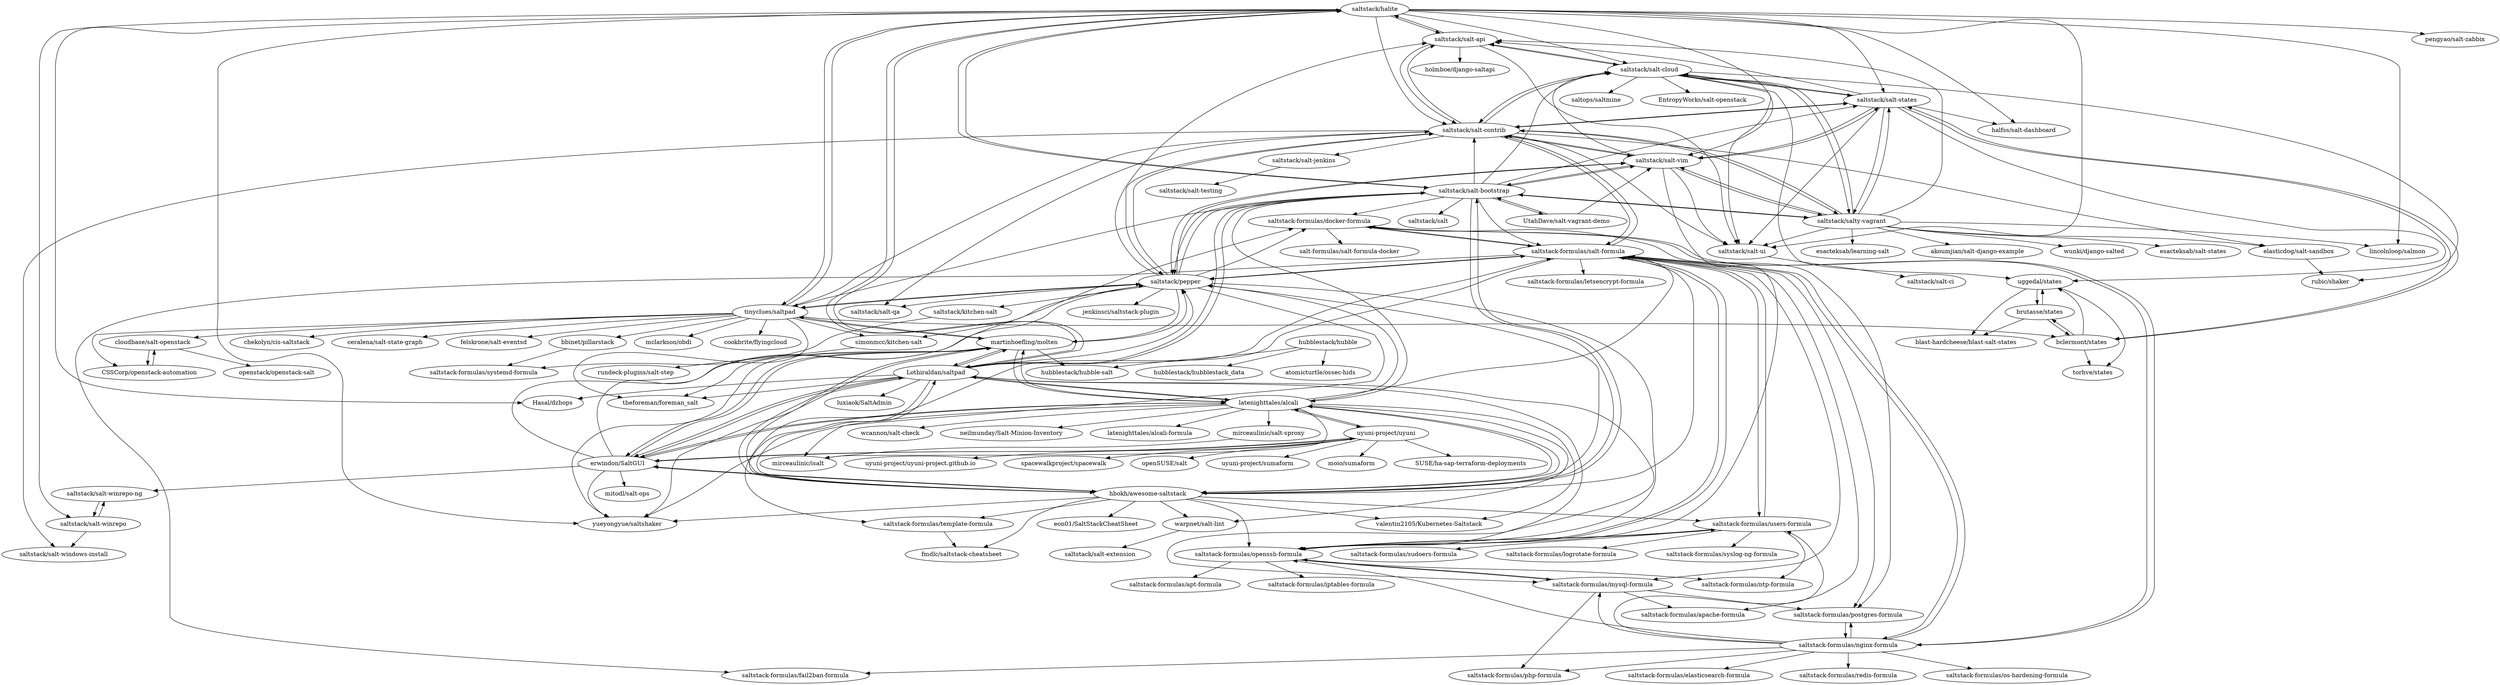 digraph G {
"saltstack/halite" -> "saltstack/salt-api"
"saltstack/halite" -> "Hasal/dzhops" ["e"=1]
"saltstack/halite" -> "saltstack/salt-bootstrap"
"saltstack/halite" -> "saltstack/salt-cloud"
"saltstack/halite" -> "saltstack/salt-winrepo"
"saltstack/halite" -> "saltstack/salt-states"
"saltstack/halite" -> "saltstack/salt-ui"
"saltstack/halite" -> "pengyao/salt-zabbix" ["e"=1]
"saltstack/halite" -> "Lothiraldan/saltpad"
"saltstack/halite" -> "halfss/salt-dashboard"
"saltstack/halite" -> "tinyclues/saltpad"
"saltstack/halite" -> "saltstack/salt-contrib"
"saltstack/halite" -> "yueyongyue/saltshaker" ["e"=1]
"saltstack/halite" -> "saltstack/salt-vim"
"saltstack/halite" -> "lincolnloop/salmon" ["e"=1]
"latenighttales/alcali" -> "erwindon/SaltGUI"
"latenighttales/alcali" -> "hbokh/awesome-saltstack"
"latenighttales/alcali" -> "warpnet/salt-lint"
"latenighttales/alcali" -> "martinhoefling/molten"
"latenighttales/alcali" -> "mirceaulinic/salt-sproxy"
"latenighttales/alcali" -> "saltstack-formulas/salt-formula"
"latenighttales/alcali" -> "valentin2105/Kubernetes-Saltstack"
"latenighttales/alcali" -> "wcannon/salt-check"
"latenighttales/alcali" -> "saltstack/pepper"
"latenighttales/alcali" -> "yueyongyue/saltshaker" ["e"=1]
"latenighttales/alcali" -> "mirceaulinic/isalt"
"latenighttales/alcali" -> "neilmunday/Salt-Minion-Inventory"
"latenighttales/alcali" -> "Lothiraldan/saltpad"
"latenighttales/alcali" -> "latenighttales/alcali-formula"
"latenighttales/alcali" -> "uyuni-project/uyuni"
"saltstack/salt-bootstrap" -> "saltstack/salt-vim"
"saltstack/salt-bootstrap" -> "saltstack/salt-contrib"
"saltstack/salt-bootstrap" -> "saltstack/halite"
"saltstack/salt-bootstrap" -> "saltstack/pepper"
"saltstack/salt-bootstrap" -> "saltstack/salt-states"
"saltstack/salt-bootstrap" -> "saltstack/salty-vagrant"
"saltstack/salt-bootstrap" -> "saltstack-formulas/salt-formula"
"saltstack/salt-bootstrap" -> "UtahDave/salt-vagrant-demo"
"saltstack/salt-bootstrap" -> "hbokh/awesome-saltstack"
"saltstack/salt-bootstrap" -> "latenighttales/alcali"
"saltstack/salt-bootstrap" -> "saltstack-formulas/docker-formula"
"saltstack/salt-bootstrap" -> "saltstack/salt" ["e"=1]
"saltstack/salt-bootstrap" -> "saltstack/salt-cloud"
"saltstack/salt-bootstrap" -> "tinyclues/saltpad"
"saltstack/salt-bootstrap" -> "Lothiraldan/saltpad"
"saltstack/salt-vim" -> "saltstack/pepper"
"saltstack/salt-vim" -> "saltstack/salt-states"
"saltstack/salt-vim" -> "saltstack/salt-contrib"
"saltstack/salt-vim" -> "saltstack/salt-bootstrap"
"saltstack/salt-vim" -> "saltstack/salt-ui"
"saltstack/salt-vim" -> "saltstack/salty-vagrant"
"saltstack/salt-vim" -> "saltstack/salt-cloud"
"saltstack/salt-vim" -> "saltstack-formulas/openssh-formula"
"hubblestack/hubble" -> "hubblestack/hubblestack_data"
"hubblestack/hubble" -> "hubblestack/hubble-salt"
"hubblestack/hubble" -> "atomicturtle/ossec-hids"
"saltstack-formulas/users-formula" -> "saltstack-formulas/openssh-formula"
"saltstack-formulas/users-formula" -> "saltstack-formulas/sudoers-formula"
"saltstack-formulas/users-formula" -> "saltstack-formulas/logrotate-formula"
"saltstack-formulas/users-formula" -> "saltstack-formulas/ntp-formula"
"saltstack-formulas/users-formula" -> "saltstack-formulas/salt-formula"
"saltstack-formulas/users-formula" -> "saltstack-formulas/syslog-ng-formula"
"uyuni-project/uyuni" -> "uyuni-project/sumaform"
"uyuni-project/uyuni" -> "moio/sumaform"
"uyuni-project/uyuni" -> "SUSE/ha-sap-terraform-deployments" ["e"=1]
"uyuni-project/uyuni" -> "uyuni-project/uyuni-project.github.io"
"uyuni-project/uyuni" -> "erwindon/SaltGUI"
"uyuni-project/uyuni" -> "latenighttales/alcali"
"uyuni-project/uyuni" -> "spacewalkproject/spacewalk" ["e"=1]
"uyuni-project/uyuni" -> "openSUSE/salt"
"cloudbase/salt-openstack" -> "CSSCorp/openstack-automation"
"cloudbase/salt-openstack" -> "openstack/openstack-salt"
"saltstack-formulas/nginx-formula" -> "saltstack-formulas/postgres-formula"
"saltstack-formulas/nginx-formula" -> "saltstack-formulas/php-formula"
"saltstack-formulas/nginx-formula" -> "saltstack-formulas/openssh-formula"
"saltstack-formulas/nginx-formula" -> "saltstack-formulas/salt-formula"
"saltstack-formulas/nginx-formula" -> "saltstack-formulas/fail2ban-formula"
"saltstack-formulas/nginx-formula" -> "saltstack-formulas/mysql-formula"
"saltstack-formulas/nginx-formula" -> "saltstack-formulas/redis-formula"
"saltstack-formulas/nginx-formula" -> "saltstack-formulas/os-hardening-formula"
"saltstack-formulas/nginx-formula" -> "saltstack-formulas/users-formula"
"saltstack-formulas/nginx-formula" -> "saltstack-formulas/elasticsearch-formula"
"saltstack-formulas/nginx-formula" -> "saltstack-formulas/docker-formula"
"saltstack-formulas/openssh-formula" -> "saltstack-formulas/users-formula"
"saltstack-formulas/openssh-formula" -> "saltstack-formulas/salt-formula"
"saltstack-formulas/openssh-formula" -> "saltstack-formulas/mysql-formula"
"saltstack-formulas/openssh-formula" -> "saltstack-formulas/ntp-formula"
"saltstack-formulas/openssh-formula" -> "saltstack-formulas/apt-formula"
"saltstack-formulas/openssh-formula" -> "saltstack-formulas/iptables-formula"
"saltstack/pepper" -> "martinhoefling/molten"
"saltstack/pepper" -> "saltstack/salt-contrib"
"saltstack/pepper" -> "saltstack/salt-vim"
"saltstack/pepper" -> "saltstack/salt-api"
"saltstack/pepper" -> "saltstack-formulas/salt-formula"
"saltstack/pepper" -> "saltstack-formulas/docker-formula"
"saltstack/pepper" -> "saltstack/kitchen-salt"
"saltstack/pepper" -> "saltstack-formulas/openssh-formula"
"saltstack/pepper" -> "jenkinsci/saltstack-plugin"
"saltstack/pepper" -> "mirceaulinic/isalt"
"saltstack/pepper" -> "tinyclues/saltpad"
"saltstack/pepper" -> "saltstack/salt-bootstrap"
"saltstack/pepper" -> "simonmcc/kitchen-salt"
"saltstack/pepper" -> "saltstack/salt-qa"
"saltstack/salt-api" -> "saltstack/salt-ui"
"saltstack/salt-api" -> "saltstack/salt-contrib"
"saltstack/salt-api" -> "saltstack/salt-cloud"
"saltstack/salt-api" -> "holmboe/django-saltapi"
"saltstack/salt-api" -> "saltstack/halite"
"hbokh/awesome-saltstack" -> "latenighttales/alcali"
"hbokh/awesome-saltstack" -> "erwindon/SaltGUI"
"hbokh/awesome-saltstack" -> "martinhoefling/molten"
"hbokh/awesome-saltstack" -> "fmdlc/saltstack-cheatsheet"
"hbokh/awesome-saltstack" -> "yueyongyue/saltshaker" ["e"=1]
"hbokh/awesome-saltstack" -> "Lothiraldan/saltpad"
"hbokh/awesome-saltstack" -> "saltstack-formulas/salt-formula"
"hbokh/awesome-saltstack" -> "saltstack-formulas/template-formula"
"hbokh/awesome-saltstack" -> "warpnet/salt-lint"
"hbokh/awesome-saltstack" -> "valentin2105/Kubernetes-Saltstack"
"hbokh/awesome-saltstack" -> "saltstack-formulas/openssh-formula"
"hbokh/awesome-saltstack" -> "saltstack-formulas/users-formula"
"hbokh/awesome-saltstack" -> "saltstack/salt-bootstrap"
"hbokh/awesome-saltstack" -> "eon01/SaltStackCheatSheet"
"hbokh/awesome-saltstack" -> "saltstack/pepper"
"Lothiraldan/saltpad" -> "martinhoefling/molten"
"Lothiraldan/saltpad" -> "yueyongyue/saltshaker" ["e"=1]
"Lothiraldan/saltpad" -> "Hasal/dzhops" ["e"=1]
"Lothiraldan/saltpad" -> "hbokh/awesome-saltstack"
"Lothiraldan/saltpad" -> "saltstack/pepper"
"Lothiraldan/saltpad" -> "erwindon/SaltGUI"
"Lothiraldan/saltpad" -> "saltstack/halite"
"Lothiraldan/saltpad" -> "latenighttales/alcali"
"Lothiraldan/saltpad" -> "saltstack/salt-bootstrap"
"Lothiraldan/saltpad" -> "saltstack-formulas/openssh-formula"
"Lothiraldan/saltpad" -> "theforeman/foreman_salt"
"Lothiraldan/saltpad" -> "luxiaok/SaltAdmin" ["e"=1]
"Lothiraldan/saltpad" -> "saltstack-formulas/mysql-formula"
"Lothiraldan/saltpad" -> "saltstack-formulas/salt-formula"
"tinyclues/saltpad" -> "martinhoefling/molten"
"tinyclues/saltpad" -> "simonmcc/kitchen-salt"
"tinyclues/saltpad" -> "felskrone/salt-eventsd"
"tinyclues/saltpad" -> "bbinet/pillarstack"
"tinyclues/saltpad" -> "theforeman/foreman_salt"
"tinyclues/saltpad" -> "saltstack/pepper"
"tinyclues/saltpad" -> "mclarkson/obdi"
"tinyclues/saltpad" -> "bclermont/states"
"tinyclues/saltpad" -> "saltstack/salt-contrib"
"tinyclues/saltpad" -> "CSSCorp/openstack-automation"
"tinyclues/saltpad" -> "cookbrite/flyingcloud"
"tinyclues/saltpad" -> "saltstack/halite"
"tinyclues/saltpad" -> "cloudbase/salt-openstack"
"tinyclues/saltpad" -> "chekolyn/cis-saltstack"
"tinyclues/saltpad" -> "ceralena/salt-state-graph"
"martinhoefling/molten" -> "Lothiraldan/saltpad"
"martinhoefling/molten" -> "tinyclues/saltpad"
"martinhoefling/molten" -> "saltstack/pepper"
"martinhoefling/molten" -> "erwindon/SaltGUI"
"martinhoefling/molten" -> "latenighttales/alcali"
"martinhoefling/molten" -> "hbokh/awesome-saltstack"
"martinhoefling/molten" -> "yueyongyue/saltshaker" ["e"=1]
"martinhoefling/molten" -> "hubblestack/hubble-salt"
"martinhoefling/molten" -> "theforeman/foreman_salt"
"erwindon/SaltGUI" -> "latenighttales/alcali"
"erwindon/SaltGUI" -> "hbokh/awesome-saltstack"
"erwindon/SaltGUI" -> "martinhoefling/molten"
"erwindon/SaltGUI" -> "yueyongyue/saltshaker" ["e"=1]
"erwindon/SaltGUI" -> "Lothiraldan/saltpad"
"erwindon/SaltGUI" -> "saltstack/pepper"
"erwindon/SaltGUI" -> "uyuni-project/uyuni"
"erwindon/SaltGUI" -> "saltstack/salt-winrepo-ng"
"erwindon/SaltGUI" -> "mitodl/salt-ops"
"erwindon/SaltGUI" -> "saltstack-formulas/docker-formula"
"saltstack/salt-winrepo-ng" -> "saltstack/salt-winrepo"
"saltstack/salt-contrib" -> "saltstack/salt-api"
"saltstack/salt-contrib" -> "saltstack/salt-jenkins"
"saltstack/salt-contrib" -> "saltstack-formulas/salt-formula"
"saltstack/salt-contrib" -> "saltstack/salt-windows-install"
"saltstack/salt-contrib" -> "saltstack/salt-ui"
"saltstack/salt-contrib" -> "saltstack/salt-states"
"saltstack/salt-contrib" -> "saltstack/pepper"
"saltstack/salt-contrib" -> "saltstack/salty-vagrant"
"saltstack/salt-contrib" -> "elasticdog/salt-sandbox"
"saltstack/salt-contrib" -> "saltstack/salt-vim"
"saltstack/salt-contrib" -> "saltstack/salt-qa"
"saltstack/salt-contrib" -> "saltstack/salt-cloud"
"saltstack/salty-vagrant" -> "saltstack/salt-cloud"
"saltstack/salty-vagrant" -> "saltstack/salt-states"
"saltstack/salty-vagrant" -> "saltstack/salt-contrib"
"saltstack/salty-vagrant" -> "wunki/django-salted" ["e"=1]
"saltstack/salty-vagrant" -> "esacteksab/salt-states"
"saltstack/salty-vagrant" -> "saltstack/salt-vim"
"saltstack/salty-vagrant" -> "saltstack/salt-api"
"saltstack/salty-vagrant" -> "saltstack/salt-ui"
"saltstack/salty-vagrant" -> "elasticdog/salt-sandbox"
"saltstack/salty-vagrant" -> "esacteksab/learning-salt"
"saltstack/salty-vagrant" -> "lincolnloop/salmon" ["e"=1]
"saltstack/salty-vagrant" -> "akoumjian/salt-django-example"
"saltstack/salty-vagrant" -> "saltstack/salt-bootstrap"
"simonmcc/kitchen-salt" -> "rundeck-plugins/salt-step"
"CSSCorp/openstack-automation" -> "cloudbase/salt-openstack"
"saltstack-formulas/template-formula" -> "fmdlc/saltstack-cheatsheet"
"saltstack-formulas/salt-formula" -> "saltstack-formulas/openssh-formula"
"saltstack-formulas/salt-formula" -> "saltstack-formulas/users-formula"
"saltstack-formulas/salt-formula" -> "saltstack-formulas/letsencrypt-formula"
"saltstack-formulas/salt-formula" -> "saltstack-formulas/nginx-formula"
"saltstack-formulas/salt-formula" -> "saltstack-formulas/apache-formula"
"saltstack-formulas/salt-formula" -> "saltstack/salt-contrib"
"saltstack-formulas/salt-formula" -> "saltstack-formulas/docker-formula"
"saltstack-formulas/salt-formula" -> "saltstack-formulas/mysql-formula"
"saltstack-formulas/salt-formula" -> "saltstack-formulas/template-formula"
"saltstack-formulas/salt-formula" -> "saltstack-formulas/postgres-formula"
"saltstack-formulas/salt-formula" -> "saltstack/pepper"
"saltstack-formulas/salt-formula" -> "saltstack-formulas/fail2ban-formula"
"saltstack-formulas/docker-formula" -> "salt-formulas/salt-formula-docker"
"saltstack-formulas/docker-formula" -> "saltstack-formulas/postgres-formula"
"saltstack-formulas/docker-formula" -> "saltstack-formulas/salt-formula"
"saltstack-formulas/docker-formula" -> "saltstack-formulas/nginx-formula"
"bbinet/pillarstack" -> "saltstack-formulas/systemd-formula"
"elasticdog/salt-sandbox" -> "rubic/shaker"
"mirceaulinic/salt-sproxy" -> "mirceaulinic/isalt"
"saltstack/salt-states" -> "saltstack/salty-vagrant"
"saltstack/salt-states" -> "saltstack/salt-cloud"
"saltstack/salt-states" -> "bclermont/states"
"saltstack/salt-states" -> "uggedal/states"
"saltstack/salt-states" -> "saltstack/salt-api"
"saltstack/salt-states" -> "saltstack/salt-ui"
"saltstack/salt-states" -> "saltstack/salt-contrib"
"saltstack/salt-states" -> "saltstack/salt-vim"
"saltstack/salt-states" -> "halfss/salt-dashboard"
"uggedal/states" -> "brutasse/states"
"uggedal/states" -> "torhve/states"
"uggedal/states" -> "blast-hardcheese/blast-salt-states"
"warpnet/salt-lint" -> "saltstack/salt-extension"
"saltstack/salt-cloud" -> "saltstack/salt-ui"
"saltstack/salt-cloud" -> "saltstack/salt-api"
"saltstack/salt-cloud" -> "saltstack/salty-vagrant"
"saltstack/salt-cloud" -> "saltstack/salt-states"
"saltstack/salt-cloud" -> "rubic/shaker"
"saltstack/salt-cloud" -> "saltops/saltmine"
"saltstack/salt-cloud" -> "saltstack/salt-contrib"
"saltstack/salt-cloud" -> "uggedal/states"
"saltstack/salt-cloud" -> "EntropyWorks/salt-openstack"
"UtahDave/salt-vagrant-demo" -> "saltstack/salt-vim"
"UtahDave/salt-vagrant-demo" -> "saltstack/salt-bootstrap"
"bclermont/states" -> "brutasse/states"
"bclermont/states" -> "uggedal/states"
"bclermont/states" -> "torhve/states"
"bclermont/states" -> "saltstack/salt-states"
"saltstack/salt-winrepo" -> "saltstack/salt-windows-install"
"saltstack/salt-winrepo" -> "saltstack/salt-winrepo-ng"
"saltstack-formulas/mysql-formula" -> "saltstack-formulas/php-formula"
"saltstack-formulas/mysql-formula" -> "saltstack-formulas/openssh-formula"
"saltstack-formulas/mysql-formula" -> "saltstack-formulas/apache-formula"
"saltstack-formulas/mysql-formula" -> "saltstack-formulas/postgres-formula"
"saltstack/kitchen-salt" -> "saltstack-formulas/systemd-formula"
"saltstack/salt-ui" -> "saltstack/salt-ci"
"saltstack/salt-jenkins" -> "saltstack/salt-testing"
"saltstack-formulas/postgres-formula" -> "saltstack-formulas/nginx-formula"
"brutasse/states" -> "uggedal/states"
"brutasse/states" -> "bclermont/states"
"brutasse/states" -> "blast-hardcheese/blast-salt-states"
"saltstack/halite" ["l"="-8.518,3.654"]
"saltstack/salt-api" ["l"="-8.482,3.669"]
"Hasal/dzhops" ["l"="-9.154,1.97"]
"saltstack/salt-bootstrap" ["l"="-8.497,3.636"]
"saltstack/salt-cloud" ["l"="-8.483,3.697"]
"saltstack/salt-winrepo" ["l"="-8.577,3.682"]
"saltstack/salt-states" ["l"="-8.499,3.682"]
"saltstack/salt-ui" ["l"="-8.48,3.682"]
"pengyao/salt-zabbix" ["l"="-8.999,2.005"]
"Lothiraldan/saltpad" ["l"="-8.519,3.617"]
"halfss/salt-dashboard" ["l"="-8.517,3.702"]
"tinyclues/saltpad" ["l"="-8.538,3.584"]
"saltstack/salt-contrib" ["l"="-8.495,3.66"]
"yueyongyue/saltshaker" ["l"="-9.169,1.975"]
"saltstack/salt-vim" ["l"="-8.478,3.652"]
"lincolnloop/salmon" ["l"="25.771,0.795"]
"latenighttales/alcali" ["l"="-8.547,3.621"]
"erwindon/SaltGUI" ["l"="-8.553,3.606"]
"hbokh/awesome-saltstack" ["l"="-8.514,3.585"]
"warpnet/salt-lint" ["l"="-8.565,3.576"]
"martinhoefling/molten" ["l"="-8.525,3.601"]
"mirceaulinic/salt-sproxy" ["l"="-8.57,3.654"]
"saltstack-formulas/salt-formula" ["l"="-8.48,3.594"]
"valentin2105/Kubernetes-Saltstack" ["l"="-8.578,3.597"]
"wcannon/salt-check" ["l"="-8.582,3.625"]
"saltstack/pepper" ["l"="-8.503,3.613"]
"mirceaulinic/isalt" ["l"="-8.547,3.642"]
"neilmunday/Salt-Minion-Inventory" ["l"="-8.589,3.641"]
"latenighttales/alcali-formula" ["l"="-8.57,3.636"]
"uyuni-project/uyuni" ["l"="-8.604,3.62"]
"saltstack/salty-vagrant" ["l"="-8.46,3.678"]
"UtahDave/salt-vagrant-demo" ["l"="-8.518,3.676"]
"saltstack-formulas/docker-formula" ["l"="-8.468,3.608"]
"saltstack/salt" ["l"="-10.647,-0.801"]
"saltstack-formulas/openssh-formula" ["l"="-8.471,3.58"]
"hubblestack/hubble" ["l"="-8.351,3.622"]
"hubblestack/hubblestack_data" ["l"="-8.325,3.63"]
"hubblestack/hubble-salt" ["l"="-8.418,3.618"]
"atomicturtle/ossec-hids" ["l"="-8.329,3.612"]
"saltstack-formulas/users-formula" ["l"="-8.466,3.556"]
"saltstack-formulas/sudoers-formula" ["l"="-8.438,3.515"]
"saltstack-formulas/logrotate-formula" ["l"="-8.464,3.514"]
"saltstack-formulas/ntp-formula" ["l"="-8.458,3.541"]
"saltstack-formulas/syslog-ng-formula" ["l"="-8.454,3.525"]
"uyuni-project/sumaform" ["l"="-8.644,3.61"]
"moio/sumaform" ["l"="-8.638,3.628"]
"SUSE/ha-sap-terraform-deployments" ["l"="-11.975,4.007"]
"uyuni-project/uyuni-project.github.io" ["l"="-8.628,3.612"]
"spacewalkproject/spacewalk" ["l"="-16.03,-4.946"]
"openSUSE/salt" ["l"="-8.628,3.638"]
"cloudbase/salt-openstack" ["l"="-8.571,3.515"]
"CSSCorp/openstack-automation" ["l"="-8.578,3.532"]
"openstack/openstack-salt" ["l"="-8.586,3.486"]
"saltstack-formulas/nginx-formula" ["l"="-8.436,3.581"]
"saltstack-formulas/postgres-formula" ["l"="-8.452,3.578"]
"saltstack-formulas/php-formula" ["l"="-8.412,3.589"]
"saltstack-formulas/fail2ban-formula" ["l"="-8.435,3.601"]
"saltstack-formulas/mysql-formula" ["l"="-8.454,3.593"]
"saltstack-formulas/redis-formula" ["l"="-8.391,3.573"]
"saltstack-formulas/os-hardening-formula" ["l"="-8.402,3.549"]
"saltstack-formulas/elasticsearch-formula" ["l"="-8.41,3.566"]
"saltstack-formulas/apt-formula" ["l"="-8.443,3.544"]
"saltstack-formulas/iptables-formula" ["l"="-8.431,3.552"]
"saltstack/kitchen-salt" ["l"="-8.582,3.572"]
"jenkinsci/saltstack-plugin" ["l"="-8.46,3.626"]
"simonmcc/kitchen-salt" ["l"="-8.521,3.549"]
"saltstack/salt-qa" ["l"="-8.515,3.637"]
"holmboe/django-saltapi" ["l"="-8.442,3.664"]
"fmdlc/saltstack-cheatsheet" ["l"="-8.503,3.549"]
"saltstack-formulas/template-formula" ["l"="-8.493,3.561"]
"eon01/SaltStackCheatSheet" ["l"="-8.506,3.526"]
"theforeman/foreman_salt" ["l"="-8.554,3.59"]
"luxiaok/SaltAdmin" ["l"="-9.169,1.995"]
"felskrone/salt-eventsd" ["l"="-8.541,3.523"]
"bbinet/pillarstack" ["l"="-8.593,3.552"]
"mclarkson/obdi" ["l"="-8.538,3.541"]
"bclermont/states" ["l"="-8.535,3.693"]
"cookbrite/flyingcloud" ["l"="-8.567,3.552"]
"chekolyn/cis-saltstack" ["l"="-8.549,3.557"]
"ceralena/salt-state-graph" ["l"="-8.557,3.537"]
"saltstack/salt-winrepo-ng" ["l"="-8.596,3.664"]
"mitodl/salt-ops" ["l"="-8.605,3.592"]
"saltstack/salt-jenkins" ["l"="-8.502,3.733"]
"saltstack/salt-windows-install" ["l"="-8.553,3.684"]
"elasticdog/salt-sandbox" ["l"="-8.45,3.702"]
"wunki/django-salted" ["l"="25.727,0.795"]
"esacteksab/salt-states" ["l"="-8.41,3.701"]
"esacteksab/learning-salt" ["l"="-8.416,3.68"]
"akoumjian/salt-django-example" ["l"="-8.423,3.72"]
"rundeck-plugins/salt-step" ["l"="-8.521,3.505"]
"saltstack-formulas/letsencrypt-formula" ["l"="-8.478,3.538"]
"saltstack-formulas/apache-formula" ["l"="-8.447,3.565"]
"salt-formulas/salt-formula-docker" ["l"="-8.44,3.621"]
"saltstack-formulas/systemd-formula" ["l"="-8.613,3.553"]
"rubic/shaker" ["l"="-8.452,3.728"]
"uggedal/states" ["l"="-8.525,3.721"]
"brutasse/states" ["l"="-8.545,3.729"]
"torhve/states" ["l"="-8.549,3.714"]
"blast-hardcheese/blast-salt-states" ["l"="-8.543,3.752"]
"saltstack/salt-extension" ["l"="-8.597,3.569"]
"saltops/saltmine" ["l"="-8.482,3.736"]
"EntropyWorks/salt-openstack" ["l"="-8.466,3.748"]
"saltstack/salt-ci" ["l"="-8.471,3.717"]
"saltstack/salt-testing" ["l"="-8.503,3.769"]
}